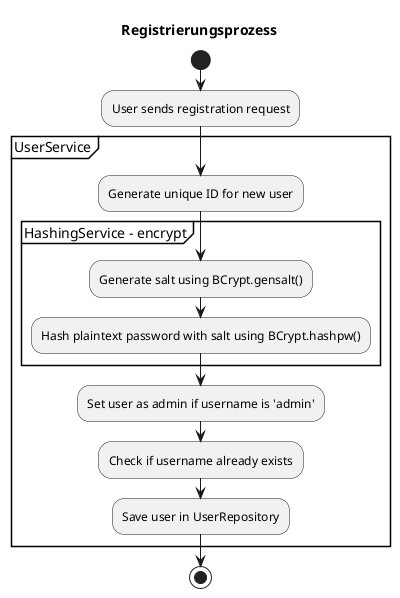 @startuml
title Registrierungsprozess

start
:User sends registration request;

partition "UserService" {
  :Generate unique ID for new user;

  partition "HashingService - encrypt" {
    :Generate salt using BCrypt.gensalt();
    :Hash plaintext password with salt using BCrypt.hashpw();
  }

  :Set user as admin if username is 'admin';
  :Check if username already exists;
  :Save user in UserRepository;
}

stop
@enduml

@startuml
title Loginprozess

start
:User sends login request;

partition "SessionService" {
  :Retrieve user by username from UserRepository;
  if (User exists?) then (yes)

    partition "HashingService - compareHash" {
      :Use BCrypt.checkpw() to compare plaintext password with hashed password;
      if (Passwords match?) then (yes)
      else (no)
        stop
      endif
    }

    :Delete existing token for user;
    :Generate new token;
    :Return token to user;
  else (no)
    stop
  endif
}

stop
@enduml

